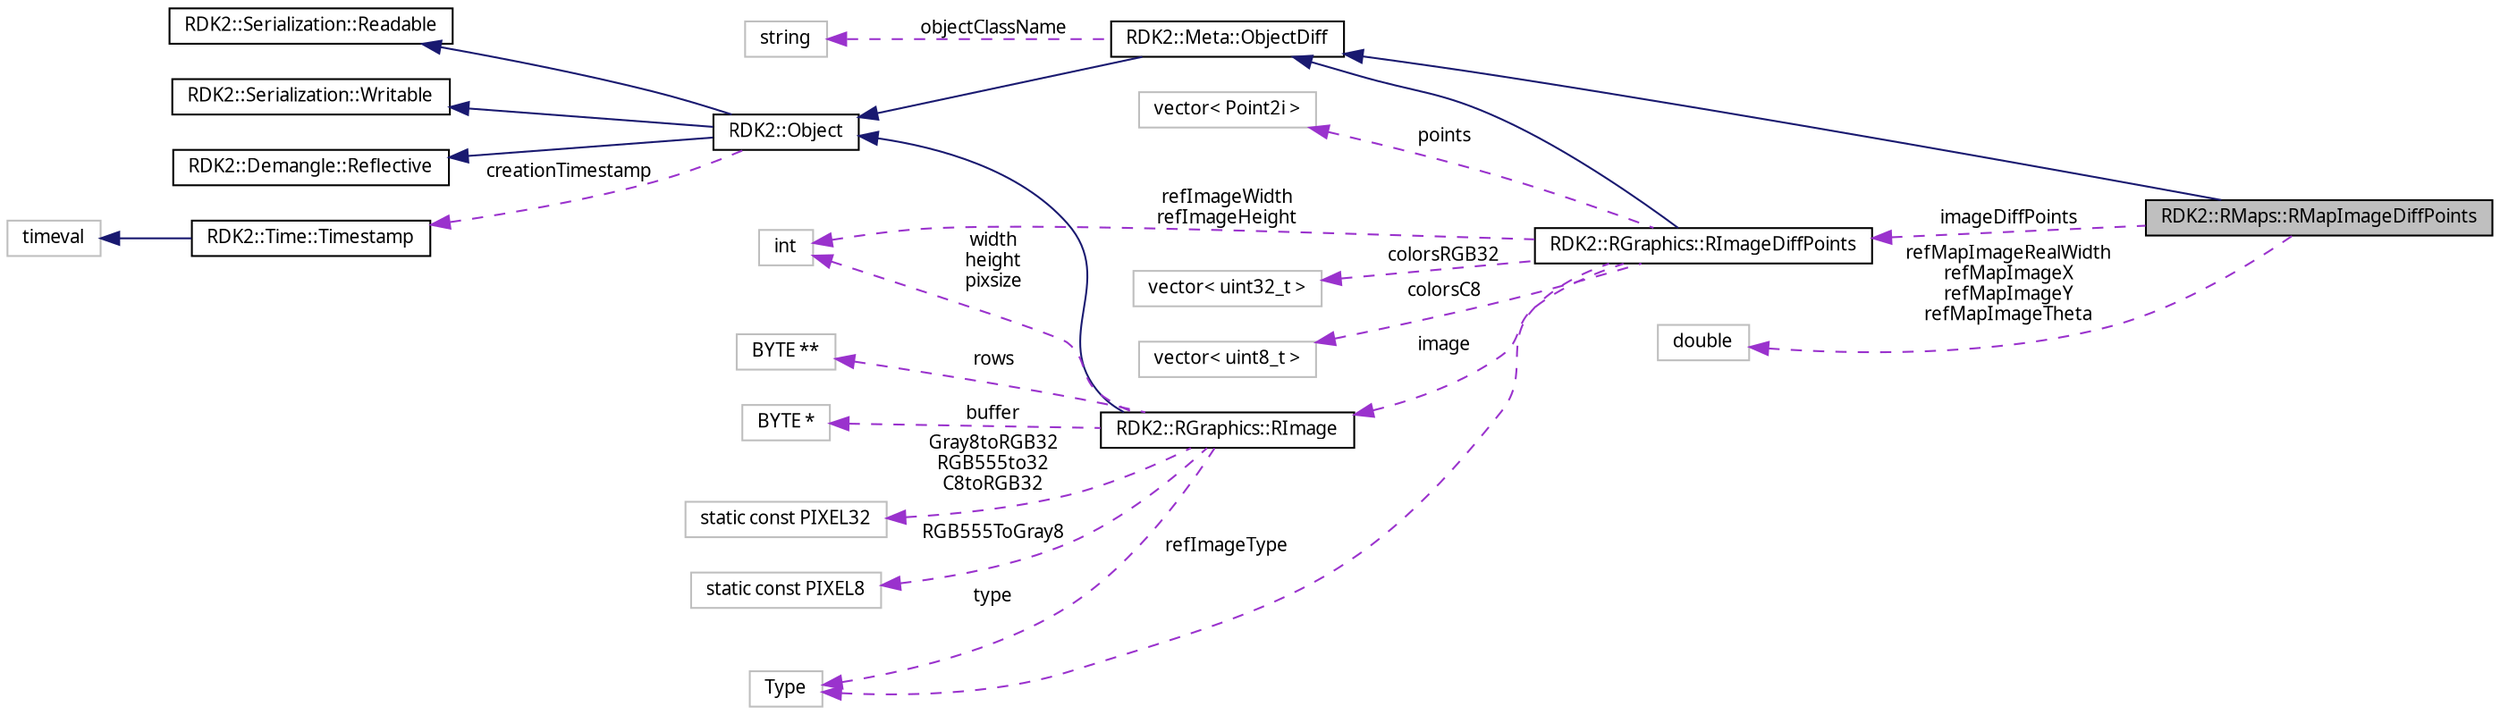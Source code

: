 digraph G
{
  edge [fontname="FreeSans.ttf",fontsize=10,labelfontname="FreeSans.ttf",labelfontsize=10];
  node [fontname="FreeSans.ttf",fontsize=10,shape=record];
  rankdir=LR;
  Node1 [label="RDK2::RMaps::RMapImageDiffPoints",height=0.2,width=0.4,color="black", fillcolor="grey75", style="filled" fontcolor="black"];
  Node2 -> Node1 [dir=back,color="midnightblue",fontsize=10,style="solid",fontname="FreeSans.ttf"];
  Node2 [label="RDK2::Meta::ObjectDiff",height=0.2,width=0.4,color="black", fillcolor="white", style="filled",URL="$struct_r_d_k2_1_1_meta_1_1_object_diff.html"];
  Node3 -> Node2 [dir=back,color="midnightblue",fontsize=10,style="solid",fontname="FreeSans.ttf"];
  Node3 [label="RDK2::Object",height=0.2,width=0.4,color="black", fillcolor="white", style="filled",URL="$class_r_d_k2_1_1_object.html"];
  Node4 -> Node3 [dir=back,color="midnightblue",fontsize=10,style="solid",fontname="FreeSans.ttf"];
  Node4 [label="RDK2::Serialization::Readable",height=0.2,width=0.4,color="black", fillcolor="white", style="filled",URL="$class_r_d_k2_1_1_serialization_1_1_readable.html",tooltip="A Readable object is one that implements a deserialization procedure."];
  Node5 -> Node3 [dir=back,color="midnightblue",fontsize=10,style="solid",fontname="FreeSans.ttf"];
  Node5 [label="RDK2::Serialization::Writable",height=0.2,width=0.4,color="black", fillcolor="white", style="filled",URL="$class_r_d_k2_1_1_serialization_1_1_writable.html"];
  Node6 -> Node3 [dir=back,color="midnightblue",fontsize=10,style="solid",fontname="FreeSans.ttf"];
  Node6 [label="RDK2::Demangle::Reflective",height=0.2,width=0.4,color="black", fillcolor="white", style="filled",URL="$struct_r_d_k2_1_1_demangle_1_1_reflective.html"];
  Node7 -> Node3 [dir=back,color="darkorchid3",fontsize=10,style="dashed",label="creationTimestamp",fontname="FreeSans.ttf"];
  Node7 [label="RDK2::Time::Timestamp",height=0.2,width=0.4,color="black", fillcolor="white", style="filled",URL="$struct_r_d_k2_1_1_time_1_1_timestamp.html"];
  Node8 -> Node7 [dir=back,color="midnightblue",fontsize=10,style="solid",fontname="FreeSans.ttf"];
  Node8 [label="timeval",height=0.2,width=0.4,color="grey75", fillcolor="white", style="filled"];
  Node9 -> Node2 [dir=back,color="darkorchid3",fontsize=10,style="dashed",label="objectClassName",fontname="FreeSans.ttf"];
  Node9 [label="string",height=0.2,width=0.4,color="grey75", fillcolor="white", style="filled"];
  Node10 -> Node1 [dir=back,color="darkorchid3",fontsize=10,style="dashed",label="refMapImageRealWidth\nrefMapImageX\nrefMapImageY\nrefMapImageTheta",fontname="FreeSans.ttf"];
  Node10 [label="double",height=0.2,width=0.4,color="grey75", fillcolor="white", style="filled"];
  Node11 -> Node1 [dir=back,color="darkorchid3",fontsize=10,style="dashed",label="imageDiffPoints",fontname="FreeSans.ttf"];
  Node11 [label="RDK2::RGraphics::RImageDiffPoints",height=0.2,width=0.4,color="black", fillcolor="white", style="filled",URL="$struct_r_d_k2_1_1_r_graphics_1_1_r_image_diff_points.html"];
  Node2 -> Node11 [dir=back,color="midnightblue",fontsize=10,style="solid",fontname="FreeSans.ttf"];
  Node12 -> Node11 [dir=back,color="darkorchid3",fontsize=10,style="dashed",label="colorsC8",fontname="FreeSans.ttf"];
  Node12 [label="vector\< uint8_t \>",height=0.2,width=0.4,color="grey75", fillcolor="white", style="filled"];
  Node13 -> Node11 [dir=back,color="darkorchid3",fontsize=10,style="dashed",label="image",fontname="FreeSans.ttf"];
  Node13 [label="RDK2::RGraphics::RImage",height=0.2,width=0.4,color="black", fillcolor="white", style="filled",URL="$class_r_d_k2_1_1_r_graphics_1_1_r_image.html",tooltip="Incapsula un&#39;immagine bidimensionale."];
  Node3 -> Node13 [dir=back,color="midnightblue",fontsize=10,style="solid",fontname="FreeSans.ttf"];
  Node14 -> Node13 [dir=back,color="darkorchid3",fontsize=10,style="dashed",label="buffer",fontname="FreeSans.ttf"];
  Node14 [label="BYTE *",height=0.2,width=0.4,color="grey75", fillcolor="white", style="filled"];
  Node15 -> Node13 [dir=back,color="darkorchid3",fontsize=10,style="dashed",label="Gray8toRGB32\nRGB555to32\nC8toRGB32",fontname="FreeSans.ttf"];
  Node15 [label="static const PIXEL32",height=0.2,width=0.4,color="grey75", fillcolor="white", style="filled"];
  Node16 -> Node13 [dir=back,color="darkorchid3",fontsize=10,style="dashed",label="type",fontname="FreeSans.ttf"];
  Node16 [label="Type",height=0.2,width=0.4,color="grey75", fillcolor="white", style="filled"];
  Node17 -> Node13 [dir=back,color="darkorchid3",fontsize=10,style="dashed",label="width\nheight\npixsize",fontname="FreeSans.ttf"];
  Node17 [label="int",height=0.2,width=0.4,color="grey75", fillcolor="white", style="filled"];
  Node18 -> Node13 [dir=back,color="darkorchid3",fontsize=10,style="dashed",label="rows",fontname="FreeSans.ttf"];
  Node18 [label="BYTE **",height=0.2,width=0.4,color="grey75", fillcolor="white", style="filled"];
  Node19 -> Node13 [dir=back,color="darkorchid3",fontsize=10,style="dashed",label="RGB555ToGray8",fontname="FreeSans.ttf"];
  Node19 [label="static const PIXEL8",height=0.2,width=0.4,color="grey75", fillcolor="white", style="filled"];
  Node20 -> Node11 [dir=back,color="darkorchid3",fontsize=10,style="dashed",label="colorsRGB32",fontname="FreeSans.ttf"];
  Node20 [label="vector\< uint32_t \>",height=0.2,width=0.4,color="grey75", fillcolor="white", style="filled"];
  Node17 -> Node11 [dir=back,color="darkorchid3",fontsize=10,style="dashed",label="refImageWidth\nrefImageHeight",fontname="FreeSans.ttf"];
  Node21 -> Node11 [dir=back,color="darkorchid3",fontsize=10,style="dashed",label="points",fontname="FreeSans.ttf"];
  Node21 [label="vector\< Point2i \>",height=0.2,width=0.4,color="grey75", fillcolor="white", style="filled"];
  Node16 -> Node11 [dir=back,color="darkorchid3",fontsize=10,style="dashed",label="refImageType",fontname="FreeSans.ttf"];
}

